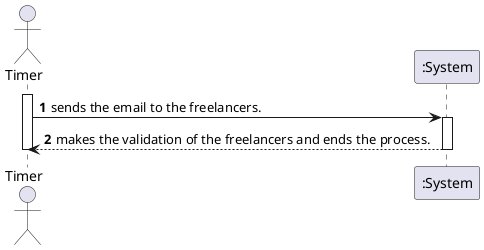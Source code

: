 @startuml
autonumber
actor "Timer" as TM

activate TM
TM -> ":System" : sends the email to the freelancers.
activate ":System"
":System" --> TM : makes the validation of the freelancers and ends the process.
deactivate ":System"

deactivate TM


@enduml